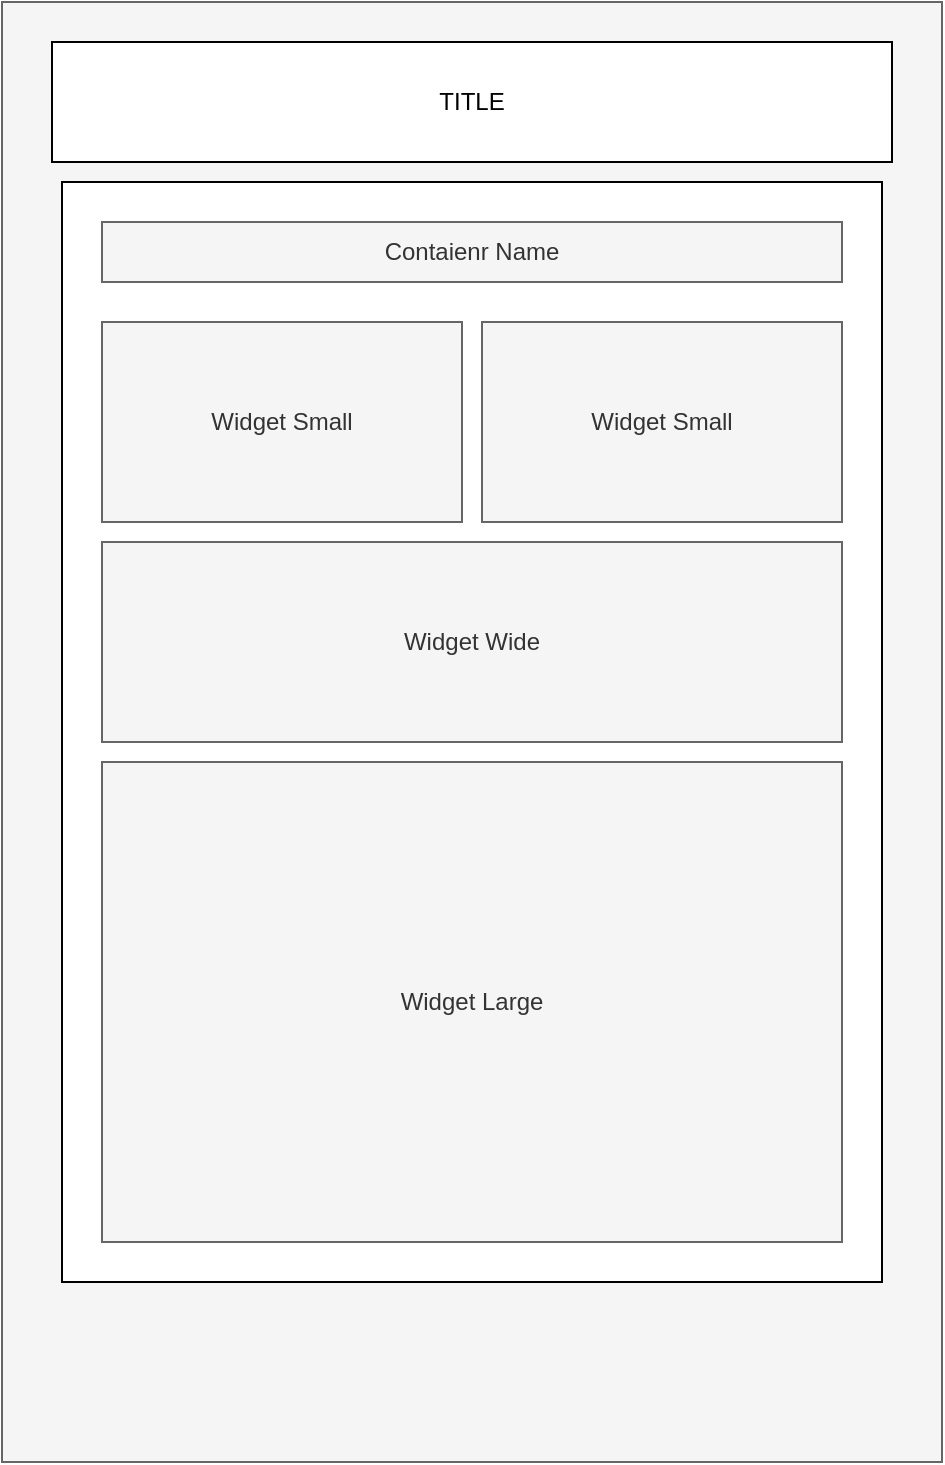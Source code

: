 <mxfile>
    <diagram id="tF_GdVHEsHdy9o1XKxg5" name="Page-1">
        <mxGraphModel dx="1411" dy="710" grid="1" gridSize="10" guides="1" tooltips="1" connect="1" arrows="1" fold="1" page="1" pageScale="1" pageWidth="850" pageHeight="1100" math="0" shadow="0">
            <root>
                <mxCell id="0"/>
                <mxCell id="1" parent="0"/>
                <mxCell id="2" value="" style="whiteSpace=wrap;html=1;fillColor=#f5f5f5;fontColor=#333333;strokeColor=#666666;" vertex="1" parent="1">
                    <mxGeometry x="-160" y="50" width="470" height="730" as="geometry"/>
                </mxCell>
                <mxCell id="3" value="TITLE" style="whiteSpace=wrap;html=1;" vertex="1" parent="1">
                    <mxGeometry x="-135" y="70" width="420" height="60" as="geometry"/>
                </mxCell>
                <mxCell id="4" value="" style="whiteSpace=wrap;html=1;" vertex="1" parent="1">
                    <mxGeometry x="-130" y="140" width="410" height="550" as="geometry"/>
                </mxCell>
                <mxCell id="5" value="Contaienr Name" style="whiteSpace=wrap;html=1;fillColor=#f5f5f5;fontColor=#333333;strokeColor=#666666;" vertex="1" parent="1">
                    <mxGeometry x="-110" y="160" width="370" height="30" as="geometry"/>
                </mxCell>
                <mxCell id="6" value="Widget Small" style="whiteSpace=wrap;html=1;fillColor=#f5f5f5;fontColor=#333333;strokeColor=#666666;" vertex="1" parent="1">
                    <mxGeometry x="-110" y="210" width="180" height="100" as="geometry"/>
                </mxCell>
                <mxCell id="8" value="Widget Small" style="whiteSpace=wrap;html=1;fillColor=#f5f5f5;fontColor=#333333;strokeColor=#666666;" vertex="1" parent="1">
                    <mxGeometry x="80" y="210" width="180" height="100" as="geometry"/>
                </mxCell>
                <mxCell id="9" value="Widget Wide" style="whiteSpace=wrap;html=1;fillColor=#f5f5f5;fontColor=#333333;strokeColor=#666666;" vertex="1" parent="1">
                    <mxGeometry x="-110" y="320" width="370" height="100" as="geometry"/>
                </mxCell>
                <mxCell id="10" value="Widget Large" style="whiteSpace=wrap;html=1;fillColor=#f5f5f5;fontColor=#333333;strokeColor=#666666;" vertex="1" parent="1">
                    <mxGeometry x="-110" y="430" width="370" height="240" as="geometry"/>
                </mxCell>
            </root>
        </mxGraphModel>
    </diagram>
</mxfile>